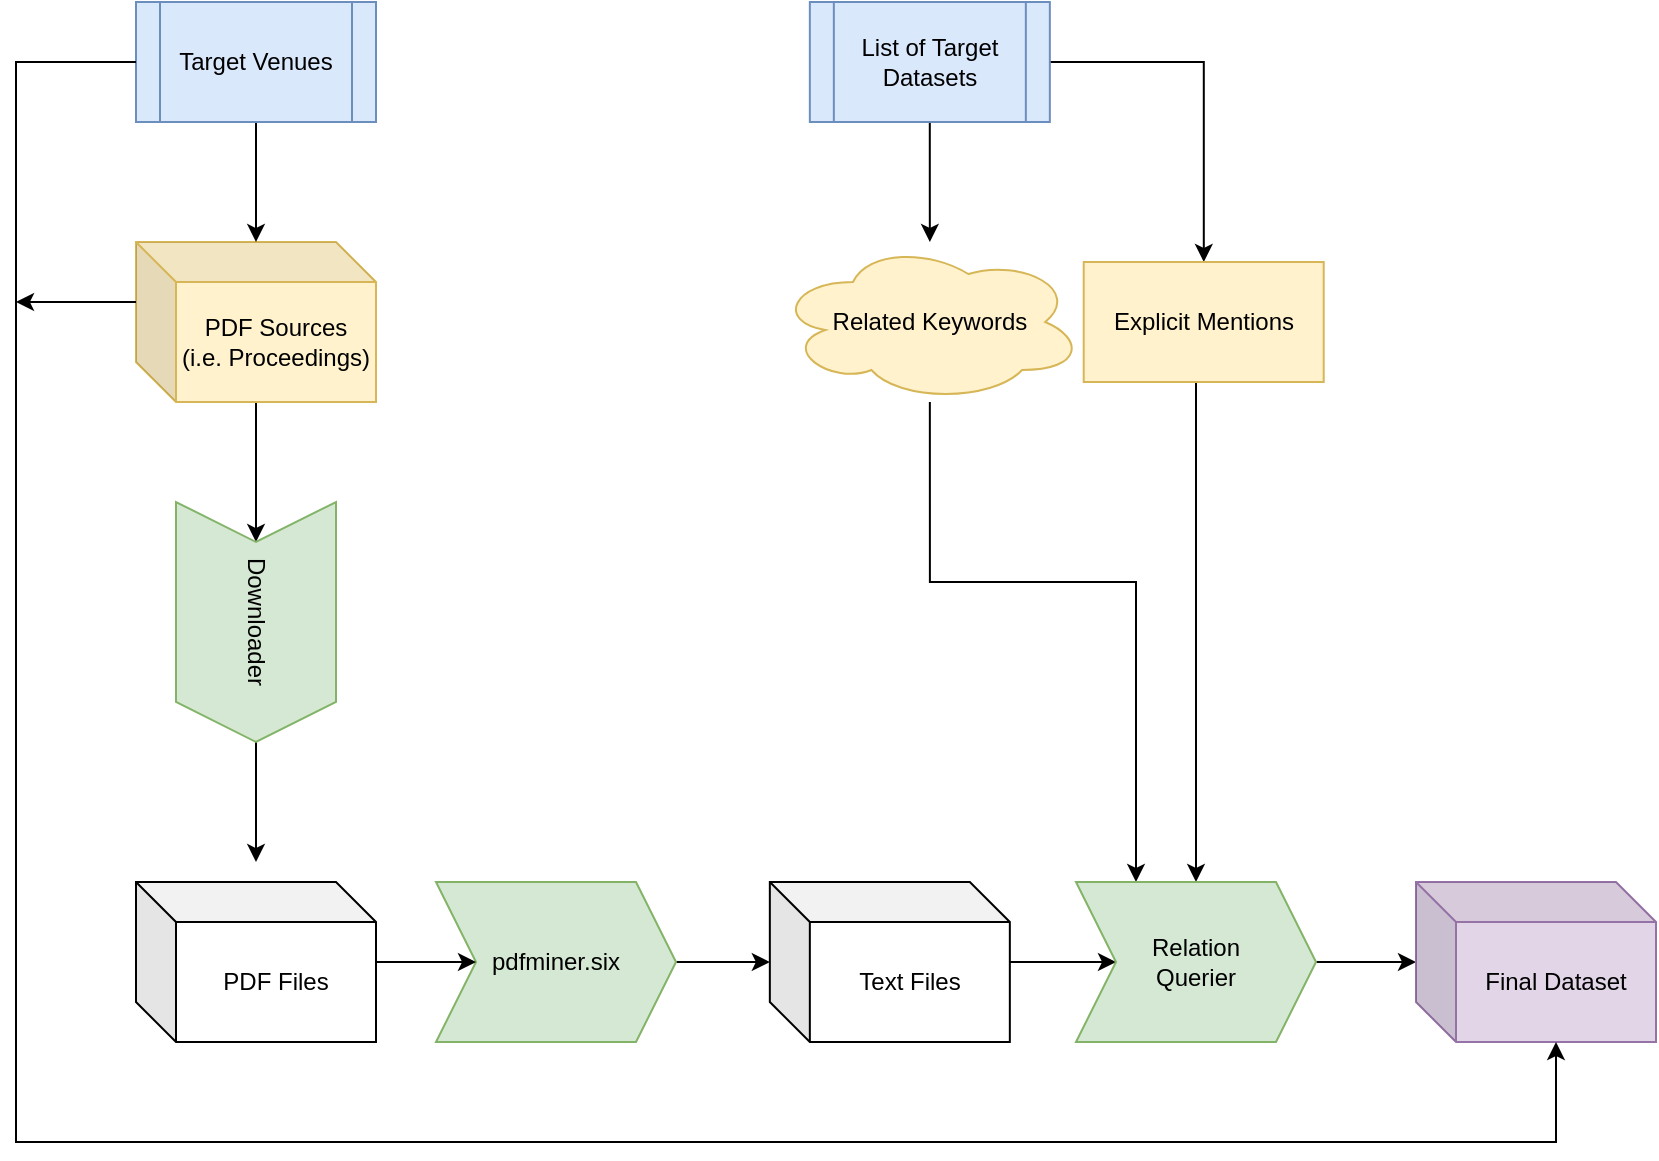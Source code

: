 <mxfile version="20.2.3" type="device"><diagram id="kiZUb4JCNhFoATDDA-Fl" name="Page-1"><mxGraphModel dx="1027" dy="601" grid="1" gridSize="10" guides="1" tooltips="1" connect="1" arrows="1" fold="1" page="1" pageScale="1" pageWidth="850" pageHeight="1100" math="0" shadow="0"><root><mxCell id="0"/><mxCell id="1" parent="0"/><mxCell id="JO9-XElskcWO8Akuplpb-5" value="" style="edgeStyle=orthogonalEdgeStyle;rounded=0;orthogonalLoop=1;jettySize=auto;html=1;" edge="1" parent="1" source="JO9-XElskcWO8Akuplpb-1" target="JO9-XElskcWO8Akuplpb-4"><mxGeometry relative="1" as="geometry"/></mxCell><mxCell id="JO9-XElskcWO8Akuplpb-7" value="" style="edgeStyle=orthogonalEdgeStyle;rounded=0;orthogonalLoop=1;jettySize=auto;html=1;" edge="1" parent="1" source="JO9-XElskcWO8Akuplpb-1" target="JO9-XElskcWO8Akuplpb-6"><mxGeometry relative="1" as="geometry"/></mxCell><mxCell id="JO9-XElskcWO8Akuplpb-1" value="List of Target Datasets" style="shape=process;whiteSpace=wrap;html=1;backgroundOutline=1;fillColor=#dae8fc;strokeColor=#6c8ebf;" vertex="1" parent="1"><mxGeometry x="476.92" y="80" width="120" height="60" as="geometry"/></mxCell><mxCell id="JO9-XElskcWO8Akuplpb-24" value="" style="edgeStyle=orthogonalEdgeStyle;rounded=0;orthogonalLoop=1;jettySize=auto;html=1;" edge="1" parent="1" source="JO9-XElskcWO8Akuplpb-4"><mxGeometry relative="1" as="geometry"><mxPoint x="640" y="520" as="targetPoint"/><Array as="points"><mxPoint x="537" y="370"/><mxPoint x="640" y="370"/></Array></mxGeometry></mxCell><mxCell id="JO9-XElskcWO8Akuplpb-4" value="Related Keywords" style="ellipse;shape=cloud;whiteSpace=wrap;html=1;fillColor=#fff2cc;strokeColor=#d6b656;" vertex="1" parent="1"><mxGeometry x="460" y="200" width="153.85" height="80" as="geometry"/></mxCell><mxCell id="JO9-XElskcWO8Akuplpb-26" value="" style="edgeStyle=orthogonalEdgeStyle;rounded=0;orthogonalLoop=1;jettySize=auto;html=1;" edge="1" parent="1" source="JO9-XElskcWO8Akuplpb-6" target="JO9-XElskcWO8Akuplpb-35"><mxGeometry relative="1" as="geometry"><mxPoint x="676.56" y="516" as="targetPoint"/><Array as="points"><mxPoint x="670" y="300"/><mxPoint x="670" y="300"/></Array></mxGeometry></mxCell><mxCell id="JO9-XElskcWO8Akuplpb-6" value="Explicit Mentions" style="whiteSpace=wrap;html=1;fillColor=#fff2cc;strokeColor=#d6b656;" vertex="1" parent="1"><mxGeometry x="613.85" y="210" width="120" height="60" as="geometry"/></mxCell><mxCell id="JO9-XElskcWO8Akuplpb-19" value="" style="edgeStyle=orthogonalEdgeStyle;rounded=0;orthogonalLoop=1;jettySize=auto;html=1;" edge="1" parent="1" source="JO9-XElskcWO8Akuplpb-9" target="JO9-XElskcWO8Akuplpb-14"><mxGeometry relative="1" as="geometry"/></mxCell><mxCell id="JO9-XElskcWO8Akuplpb-9" value="PDF Sources&lt;br&gt;(i.e. Proceedings)" style="shape=cube;whiteSpace=wrap;html=1;boundedLbl=1;backgroundOutline=1;darkOpacity=0.05;darkOpacity2=0.1;fillColor=#fff2cc;strokeColor=#d6b656;" vertex="1" parent="1"><mxGeometry x="140" y="200" width="120" height="80" as="geometry"/></mxCell><mxCell id="JO9-XElskcWO8Akuplpb-18" value="" style="edgeStyle=orthogonalEdgeStyle;rounded=0;orthogonalLoop=1;jettySize=auto;html=1;" edge="1" parent="1" source="JO9-XElskcWO8Akuplpb-14"><mxGeometry relative="1" as="geometry"><mxPoint x="200" y="510" as="targetPoint"/></mxGeometry></mxCell><mxCell id="JO9-XElskcWO8Akuplpb-14" value="Downloader" style="shape=step;perimeter=stepPerimeter;whiteSpace=wrap;html=1;fixedSize=1;rotation=90;fillColor=#d5e8d4;strokeColor=#82b366;" vertex="1" parent="1"><mxGeometry x="140" y="350" width="120" height="80" as="geometry"/></mxCell><mxCell id="JO9-XElskcWO8Akuplpb-38" value="" style="edgeStyle=orthogonalEdgeStyle;rounded=0;orthogonalLoop=1;jettySize=auto;html=1;" edge="1" parent="1" source="JO9-XElskcWO8Akuplpb-20" target="JO9-XElskcWO8Akuplpb-29"><mxGeometry relative="1" as="geometry"/></mxCell><mxCell id="JO9-XElskcWO8Akuplpb-20" value="pdfminer.six" style="shape=step;perimeter=stepPerimeter;whiteSpace=wrap;html=1;fixedSize=1;rotation=0;fillColor=#d5e8d4;strokeColor=#82b366;" vertex="1" parent="1"><mxGeometry x="290" y="520" width="120" height="80" as="geometry"/></mxCell><mxCell id="JO9-XElskcWO8Akuplpb-22" value="" style="edgeStyle=orthogonalEdgeStyle;rounded=0;orthogonalLoop=1;jettySize=auto;html=1;" edge="1" parent="1" source="JO9-XElskcWO8Akuplpb-21" target="JO9-XElskcWO8Akuplpb-20"><mxGeometry relative="1" as="geometry"/></mxCell><mxCell id="JO9-XElskcWO8Akuplpb-21" value="PDF Files" style="shape=cube;whiteSpace=wrap;html=1;boundedLbl=1;backgroundOutline=1;darkOpacity=0.05;darkOpacity2=0.1;" vertex="1" parent="1"><mxGeometry x="140" y="520" width="120" height="80" as="geometry"/></mxCell><mxCell id="JO9-XElskcWO8Akuplpb-34" value="" style="edgeStyle=orthogonalEdgeStyle;rounded=0;orthogonalLoop=1;jettySize=auto;html=1;startArrow=none;" edge="1" parent="1" source="JO9-XElskcWO8Akuplpb-35" target="JO9-XElskcWO8Akuplpb-33"><mxGeometry relative="1" as="geometry"/></mxCell><mxCell id="JO9-XElskcWO8Akuplpb-37" value="" style="edgeStyle=orthogonalEdgeStyle;rounded=0;orthogonalLoop=1;jettySize=auto;html=1;" edge="1" parent="1" source="JO9-XElskcWO8Akuplpb-29" target="JO9-XElskcWO8Akuplpb-35"><mxGeometry relative="1" as="geometry"/></mxCell><mxCell id="JO9-XElskcWO8Akuplpb-29" value="Text Files" style="shape=cube;whiteSpace=wrap;html=1;boundedLbl=1;backgroundOutline=1;darkOpacity=0.05;darkOpacity2=0.1;" vertex="1" parent="1"><mxGeometry x="456.92" y="520" width="120" height="80" as="geometry"/></mxCell><mxCell id="JO9-XElskcWO8Akuplpb-32" value="" style="edgeStyle=orthogonalEdgeStyle;rounded=0;orthogonalLoop=1;jettySize=auto;html=1;" edge="1" parent="1" source="JO9-XElskcWO8Akuplpb-31" target="JO9-XElskcWO8Akuplpb-9"><mxGeometry relative="1" as="geometry"/></mxCell><mxCell id="JO9-XElskcWO8Akuplpb-31" value="Target Venues" style="shape=process;whiteSpace=wrap;html=1;backgroundOutline=1;fillColor=#dae8fc;strokeColor=#6c8ebf;" vertex="1" parent="1"><mxGeometry x="140.0" y="80" width="120" height="60" as="geometry"/></mxCell><mxCell id="JO9-XElskcWO8Akuplpb-33" value="Final Dataset" style="shape=cube;whiteSpace=wrap;html=1;boundedLbl=1;backgroundOutline=1;darkOpacity=0.05;darkOpacity2=0.1;fillColor=#e1d5e7;strokeColor=#9673a6;" vertex="1" parent="1"><mxGeometry x="780" y="520" width="120" height="80" as="geometry"/></mxCell><mxCell id="JO9-XElskcWO8Akuplpb-35" value="Relation&lt;br&gt;Querier" style="shape=step;perimeter=stepPerimeter;whiteSpace=wrap;html=1;fixedSize=1;rotation=0;fillColor=#d5e8d4;strokeColor=#82b366;" vertex="1" parent="1"><mxGeometry x="610" y="520" width="120" height="80" as="geometry"/></mxCell><mxCell id="JO9-XElskcWO8Akuplpb-39" value="" style="endArrow=classic;html=1;rounded=0;exitX=0;exitY=0.5;exitDx=0;exitDy=0;entryX=0;entryY=0;entryDx=70;entryDy=80;entryPerimeter=0;" edge="1" parent="1" source="JO9-XElskcWO8Akuplpb-31" target="JO9-XElskcWO8Akuplpb-33"><mxGeometry width="50" height="50" relative="1" as="geometry"><mxPoint x="90" y="110" as="sourcePoint"/><mxPoint x="860" y="720" as="targetPoint"/><Array as="points"><mxPoint x="80" y="110"/><mxPoint x="80" y="650"/><mxPoint x="850" y="650"/></Array></mxGeometry></mxCell><mxCell id="JO9-XElskcWO8Akuplpb-40" value="" style="endArrow=classic;html=1;rounded=0;exitX=0;exitY=0;exitDx=0;exitDy=30;exitPerimeter=0;" edge="1" parent="1" source="JO9-XElskcWO8Akuplpb-9"><mxGeometry width="50" height="50" relative="1" as="geometry"><mxPoint x="70" y="240" as="sourcePoint"/><mxPoint x="80" y="230" as="targetPoint"/></mxGeometry></mxCell></root></mxGraphModel></diagram></mxfile>